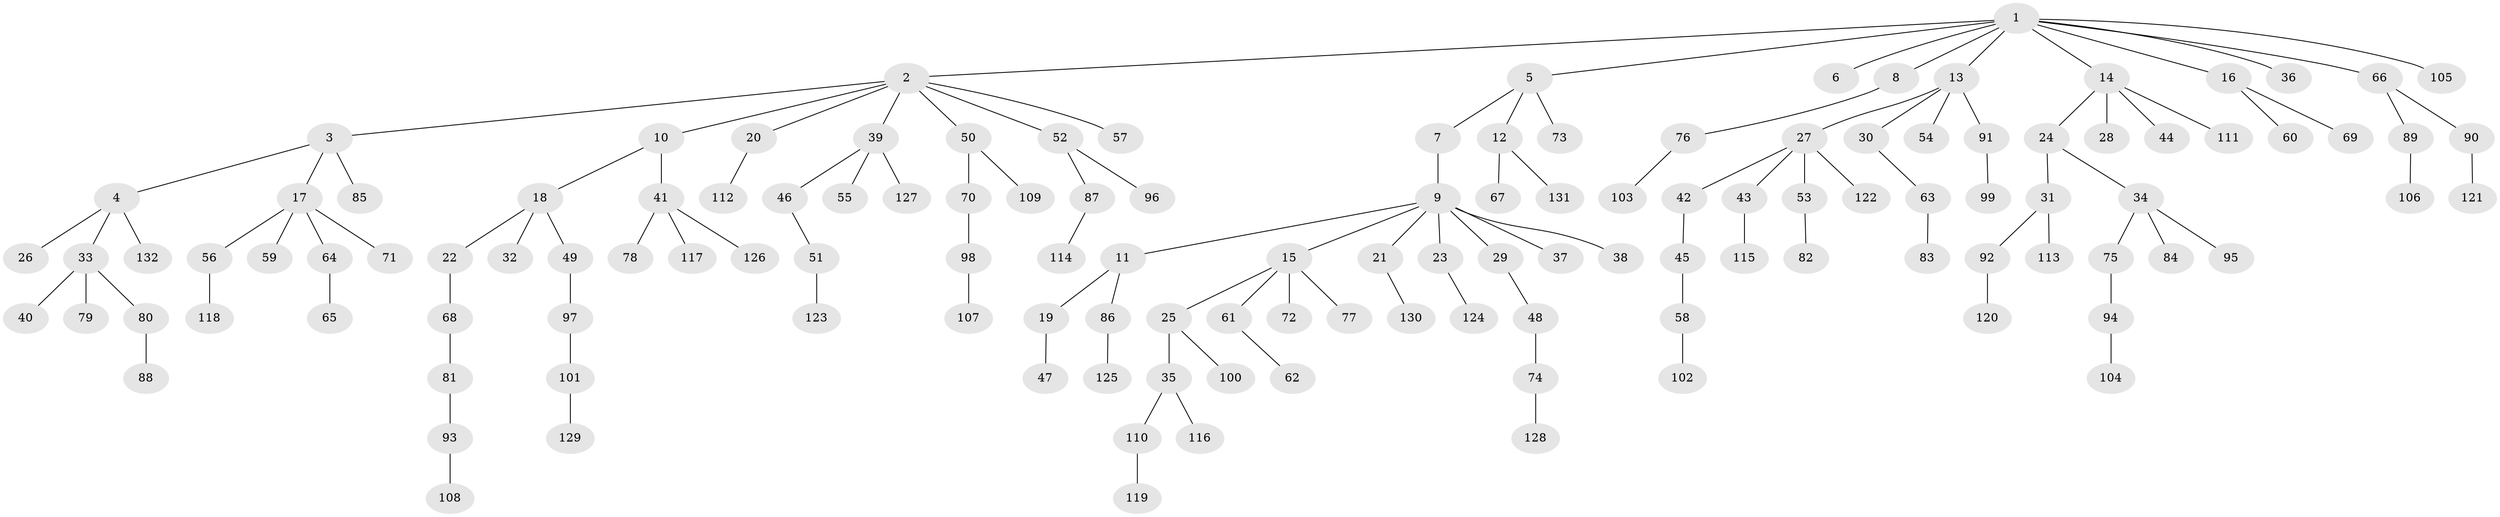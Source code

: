// Generated by graph-tools (version 1.1) at 2025/37/03/09/25 02:37:05]
// undirected, 132 vertices, 131 edges
graph export_dot {
graph [start="1"]
  node [color=gray90,style=filled];
  1;
  2;
  3;
  4;
  5;
  6;
  7;
  8;
  9;
  10;
  11;
  12;
  13;
  14;
  15;
  16;
  17;
  18;
  19;
  20;
  21;
  22;
  23;
  24;
  25;
  26;
  27;
  28;
  29;
  30;
  31;
  32;
  33;
  34;
  35;
  36;
  37;
  38;
  39;
  40;
  41;
  42;
  43;
  44;
  45;
  46;
  47;
  48;
  49;
  50;
  51;
  52;
  53;
  54;
  55;
  56;
  57;
  58;
  59;
  60;
  61;
  62;
  63;
  64;
  65;
  66;
  67;
  68;
  69;
  70;
  71;
  72;
  73;
  74;
  75;
  76;
  77;
  78;
  79;
  80;
  81;
  82;
  83;
  84;
  85;
  86;
  87;
  88;
  89;
  90;
  91;
  92;
  93;
  94;
  95;
  96;
  97;
  98;
  99;
  100;
  101;
  102;
  103;
  104;
  105;
  106;
  107;
  108;
  109;
  110;
  111;
  112;
  113;
  114;
  115;
  116;
  117;
  118;
  119;
  120;
  121;
  122;
  123;
  124;
  125;
  126;
  127;
  128;
  129;
  130;
  131;
  132;
  1 -- 2;
  1 -- 5;
  1 -- 6;
  1 -- 8;
  1 -- 13;
  1 -- 14;
  1 -- 16;
  1 -- 36;
  1 -- 66;
  1 -- 105;
  2 -- 3;
  2 -- 10;
  2 -- 20;
  2 -- 39;
  2 -- 50;
  2 -- 52;
  2 -- 57;
  3 -- 4;
  3 -- 17;
  3 -- 85;
  4 -- 26;
  4 -- 33;
  4 -- 132;
  5 -- 7;
  5 -- 12;
  5 -- 73;
  7 -- 9;
  8 -- 76;
  9 -- 11;
  9 -- 15;
  9 -- 21;
  9 -- 23;
  9 -- 29;
  9 -- 37;
  9 -- 38;
  10 -- 18;
  10 -- 41;
  11 -- 19;
  11 -- 86;
  12 -- 67;
  12 -- 131;
  13 -- 27;
  13 -- 30;
  13 -- 54;
  13 -- 91;
  14 -- 24;
  14 -- 28;
  14 -- 44;
  14 -- 111;
  15 -- 25;
  15 -- 61;
  15 -- 72;
  15 -- 77;
  16 -- 60;
  16 -- 69;
  17 -- 56;
  17 -- 59;
  17 -- 64;
  17 -- 71;
  18 -- 22;
  18 -- 32;
  18 -- 49;
  19 -- 47;
  20 -- 112;
  21 -- 130;
  22 -- 68;
  23 -- 124;
  24 -- 31;
  24 -- 34;
  25 -- 35;
  25 -- 100;
  27 -- 42;
  27 -- 43;
  27 -- 53;
  27 -- 122;
  29 -- 48;
  30 -- 63;
  31 -- 92;
  31 -- 113;
  33 -- 40;
  33 -- 79;
  33 -- 80;
  34 -- 75;
  34 -- 84;
  34 -- 95;
  35 -- 110;
  35 -- 116;
  39 -- 46;
  39 -- 55;
  39 -- 127;
  41 -- 78;
  41 -- 117;
  41 -- 126;
  42 -- 45;
  43 -- 115;
  45 -- 58;
  46 -- 51;
  48 -- 74;
  49 -- 97;
  50 -- 70;
  50 -- 109;
  51 -- 123;
  52 -- 87;
  52 -- 96;
  53 -- 82;
  56 -- 118;
  58 -- 102;
  61 -- 62;
  63 -- 83;
  64 -- 65;
  66 -- 89;
  66 -- 90;
  68 -- 81;
  70 -- 98;
  74 -- 128;
  75 -- 94;
  76 -- 103;
  80 -- 88;
  81 -- 93;
  86 -- 125;
  87 -- 114;
  89 -- 106;
  90 -- 121;
  91 -- 99;
  92 -- 120;
  93 -- 108;
  94 -- 104;
  97 -- 101;
  98 -- 107;
  101 -- 129;
  110 -- 119;
}
